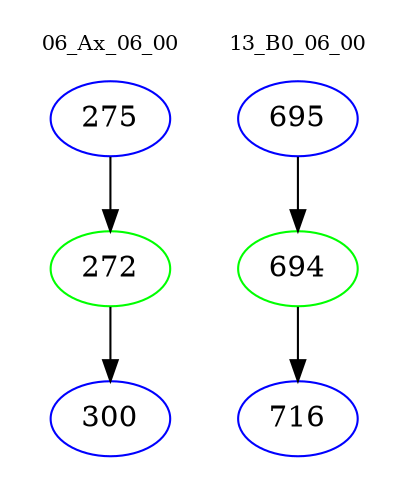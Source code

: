 digraph{
subgraph cluster_0 {
color = white
label = "06_Ax_06_00";
fontsize=10;
T0_275 [label="275", color="blue"]
T0_275 -> T0_272 [color="black"]
T0_272 [label="272", color="green"]
T0_272 -> T0_300 [color="black"]
T0_300 [label="300", color="blue"]
}
subgraph cluster_1 {
color = white
label = "13_B0_06_00";
fontsize=10;
T1_695 [label="695", color="blue"]
T1_695 -> T1_694 [color="black"]
T1_694 [label="694", color="green"]
T1_694 -> T1_716 [color="black"]
T1_716 [label="716", color="blue"]
}
}

